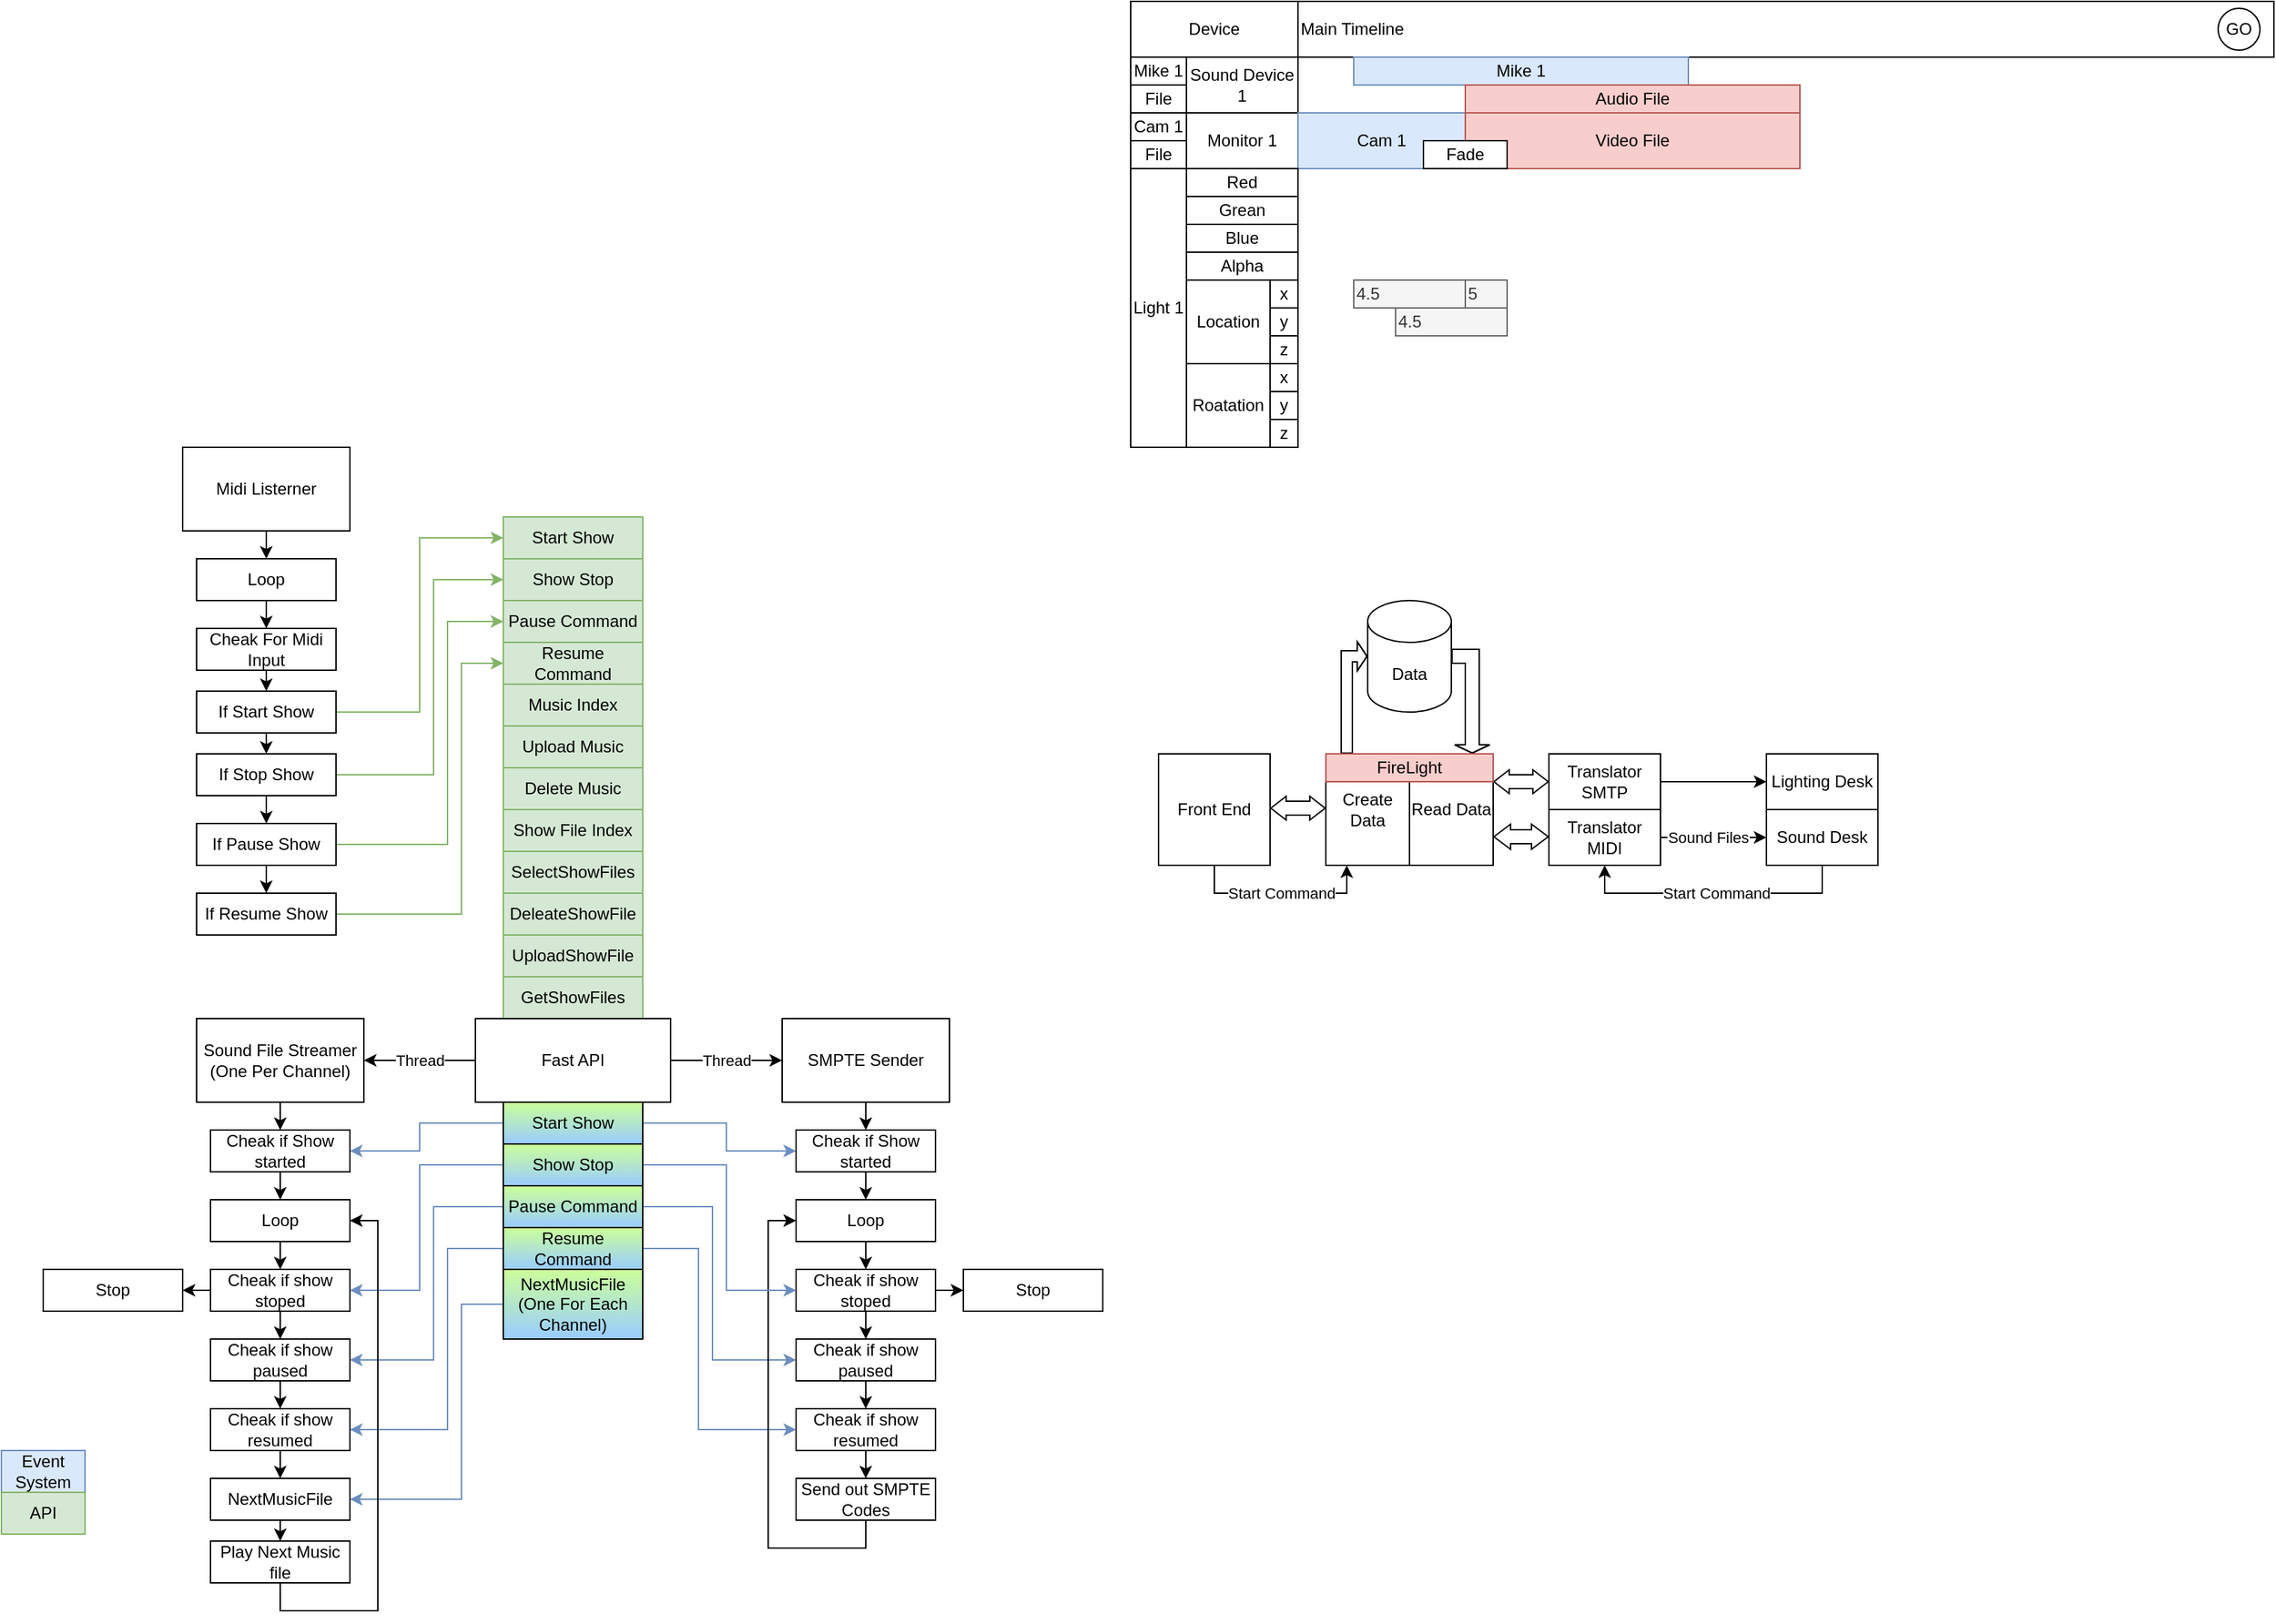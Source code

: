 <mxfile version="17.4.6" type="github">
  <diagram name="Page-1" id="9f46799a-70d6-7492-0946-bef42562c5a5">
    <mxGraphModel dx="2580" dy="936" grid="1" gridSize="10" guides="1" tooltips="1" connect="1" arrows="1" fold="1" page="1" pageScale="1" pageWidth="827" pageHeight="1169" background="none" math="0" shadow="0">
      <root>
        <mxCell id="0" />
        <mxCell id="1" parent="0" />
        <mxCell id="CXYNX2Z-e5O-b_u5d9tL-1" value="&lt;div&gt;Main Timeline&lt;br&gt;&lt;/div&gt;" style="rounded=0;whiteSpace=wrap;html=1;align=left;" parent="1" vertex="1">
          <mxGeometry x="120" width="700" height="40" as="geometry" />
        </mxCell>
        <mxCell id="CXYNX2Z-e5O-b_u5d9tL-2" value="Mike 1" style="rounded=0;whiteSpace=wrap;html=1;fillColor=#dae8fc;strokeColor=#6c8ebf;" parent="1" vertex="1">
          <mxGeometry x="160" y="40" width="240" height="20" as="geometry" />
        </mxCell>
        <mxCell id="CXYNX2Z-e5O-b_u5d9tL-3" value="&lt;div&gt;Device&lt;/div&gt;" style="rounded=0;whiteSpace=wrap;html=1;" parent="1" vertex="1">
          <mxGeometry width="120" height="40" as="geometry" />
        </mxCell>
        <mxCell id="CXYNX2Z-e5O-b_u5d9tL-4" value="Sound Device 1" style="rounded=0;whiteSpace=wrap;html=1;align=center;" parent="1" vertex="1">
          <mxGeometry x="40" y="40" width="80" height="40" as="geometry" />
        </mxCell>
        <mxCell id="CXYNX2Z-e5O-b_u5d9tL-5" value="Monitor 1" style="rounded=0;whiteSpace=wrap;html=1;align=center;" parent="1" vertex="1">
          <mxGeometry x="40" y="80" width="80" height="40" as="geometry" />
        </mxCell>
        <mxCell id="CXYNX2Z-e5O-b_u5d9tL-6" value="Cam 1" style="rounded=0;whiteSpace=wrap;html=1;fillColor=#dae8fc;strokeColor=#6c8ebf;" parent="1" vertex="1">
          <mxGeometry x="120" y="80" width="120" height="40" as="geometry" />
        </mxCell>
        <mxCell id="CXYNX2Z-e5O-b_u5d9tL-7" value="Light 1" style="rounded=0;whiteSpace=wrap;html=1;" parent="1" vertex="1">
          <mxGeometry y="120" width="40" height="200" as="geometry" />
        </mxCell>
        <mxCell id="CXYNX2Z-e5O-b_u5d9tL-8" value="&lt;div&gt;Red&lt;/div&gt;" style="rounded=0;whiteSpace=wrap;html=1;" parent="1" vertex="1">
          <mxGeometry x="40" y="120" width="80" height="20" as="geometry" />
        </mxCell>
        <mxCell id="CXYNX2Z-e5O-b_u5d9tL-9" value="Grean" style="rounded=0;whiteSpace=wrap;html=1;" parent="1" vertex="1">
          <mxGeometry x="40" y="140" width="80" height="20" as="geometry" />
        </mxCell>
        <mxCell id="CXYNX2Z-e5O-b_u5d9tL-10" value="Blue" style="rounded=0;whiteSpace=wrap;html=1;" parent="1" vertex="1">
          <mxGeometry x="40" y="160" width="80" height="20" as="geometry" />
        </mxCell>
        <mxCell id="CXYNX2Z-e5O-b_u5d9tL-11" value="Alpha" style="rounded=0;whiteSpace=wrap;html=1;" parent="1" vertex="1">
          <mxGeometry x="40" y="180" width="80" height="20" as="geometry" />
        </mxCell>
        <mxCell id="CXYNX2Z-e5O-b_u5d9tL-12" value="&lt;div&gt;x&lt;/div&gt;" style="rounded=0;whiteSpace=wrap;html=1;" parent="1" vertex="1">
          <mxGeometry x="100" y="200" width="20" height="20" as="geometry" />
        </mxCell>
        <mxCell id="CXYNX2Z-e5O-b_u5d9tL-13" value="y" style="rounded=0;whiteSpace=wrap;html=1;" parent="1" vertex="1">
          <mxGeometry x="100" y="220" width="20" height="20" as="geometry" />
        </mxCell>
        <mxCell id="CXYNX2Z-e5O-b_u5d9tL-14" value="z" style="rounded=0;whiteSpace=wrap;html=1;" parent="1" vertex="1">
          <mxGeometry x="100" y="240" width="20" height="20" as="geometry" />
        </mxCell>
        <mxCell id="CXYNX2Z-e5O-b_u5d9tL-15" value="Location" style="rounded=0;whiteSpace=wrap;html=1;" parent="1" vertex="1">
          <mxGeometry x="40" y="200" width="60" height="60" as="geometry" />
        </mxCell>
        <mxCell id="CXYNX2Z-e5O-b_u5d9tL-16" value="Roatation" style="rounded=0;whiteSpace=wrap;html=1;" parent="1" vertex="1">
          <mxGeometry x="40" y="260" width="60" height="60" as="geometry" />
        </mxCell>
        <mxCell id="CXYNX2Z-e5O-b_u5d9tL-17" value="&lt;div&gt;x&lt;/div&gt;" style="rounded=0;whiteSpace=wrap;html=1;" parent="1" vertex="1">
          <mxGeometry x="100" y="260" width="20" height="20" as="geometry" />
        </mxCell>
        <mxCell id="CXYNX2Z-e5O-b_u5d9tL-18" value="y" style="rounded=0;whiteSpace=wrap;html=1;" parent="1" vertex="1">
          <mxGeometry x="100" y="280" width="20" height="20" as="geometry" />
        </mxCell>
        <mxCell id="CXYNX2Z-e5O-b_u5d9tL-19" value="z" style="rounded=0;whiteSpace=wrap;html=1;" parent="1" vertex="1">
          <mxGeometry x="100" y="300" width="20" height="20" as="geometry" />
        </mxCell>
        <mxCell id="CXYNX2Z-e5O-b_u5d9tL-20" value="&lt;div align=&quot;left&quot;&gt;4.5&lt;/div&gt;" style="rounded=0;whiteSpace=wrap;html=1;labelBorderColor=none;align=left;fillColor=#f5f5f5;fontColor=#333333;strokeColor=#666666;" parent="1" vertex="1">
          <mxGeometry x="160" y="200" width="80" height="20" as="geometry" />
        </mxCell>
        <mxCell id="CXYNX2Z-e5O-b_u5d9tL-21" value="5" style="rounded=0;whiteSpace=wrap;html=1;labelBorderColor=none;align=left;fillColor=#f5f5f5;fontColor=#333333;strokeColor=#666666;" parent="1" vertex="1">
          <mxGeometry x="240" y="200" width="30" height="20" as="geometry" />
        </mxCell>
        <mxCell id="CXYNX2Z-e5O-b_u5d9tL-22" value="&lt;div align=&quot;left&quot;&gt;4.5&lt;/div&gt;" style="rounded=0;whiteSpace=wrap;html=1;labelBorderColor=none;align=left;fillColor=#f5f5f5;fontColor=#333333;strokeColor=#666666;" parent="1" vertex="1">
          <mxGeometry x="190" y="220" width="80" height="20" as="geometry" />
        </mxCell>
        <mxCell id="CXYNX2Z-e5O-b_u5d9tL-23" value="GO" style="ellipse;whiteSpace=wrap;html=1;aspect=fixed;labelBorderColor=none;" parent="1" vertex="1">
          <mxGeometry x="780" y="5" width="30" height="30" as="geometry" />
        </mxCell>
        <mxCell id="CXYNX2Z-e5O-b_u5d9tL-24" value="Mike 1" style="rounded=0;whiteSpace=wrap;html=1;" parent="1" vertex="1">
          <mxGeometry y="40" width="40" height="20" as="geometry" />
        </mxCell>
        <mxCell id="CXYNX2Z-e5O-b_u5d9tL-25" value="File" style="rounded=0;whiteSpace=wrap;html=1;" parent="1" vertex="1">
          <mxGeometry y="60" width="40" height="20" as="geometry" />
        </mxCell>
        <mxCell id="CXYNX2Z-e5O-b_u5d9tL-26" value="Cam 1" style="rounded=0;whiteSpace=wrap;html=1;" parent="1" vertex="1">
          <mxGeometry y="80" width="40" height="20" as="geometry" />
        </mxCell>
        <mxCell id="CXYNX2Z-e5O-b_u5d9tL-27" value="File" style="rounded=0;whiteSpace=wrap;html=1;labelBorderColor=none;" parent="1" vertex="1">
          <mxGeometry y="100" width="40" height="20" as="geometry" />
        </mxCell>
        <mxCell id="CXYNX2Z-e5O-b_u5d9tL-28" value="Video File" style="rounded=0;whiteSpace=wrap;html=1;fillColor=#f8cecc;strokeColor=#b85450;" parent="1" vertex="1">
          <mxGeometry x="240" y="80" width="240" height="40" as="geometry" />
        </mxCell>
        <mxCell id="CXYNX2Z-e5O-b_u5d9tL-29" value="Audio File" style="rounded=0;whiteSpace=wrap;html=1;fillColor=#f8cecc;strokeColor=#b85450;" parent="1" vertex="1">
          <mxGeometry x="240" y="60" width="240" height="20" as="geometry" />
        </mxCell>
        <mxCell id="CXYNX2Z-e5O-b_u5d9tL-30" value="Fade" style="rounded=0;whiteSpace=wrap;html=1;labelBorderColor=none;" parent="1" vertex="1">
          <mxGeometry x="210" y="100" width="60" height="20" as="geometry" />
        </mxCell>
        <mxCell id="CXYNX2Z-e5O-b_u5d9tL-34" value="Front End" style="rounded=0;whiteSpace=wrap;html=1;" parent="1" vertex="1">
          <mxGeometry x="20" y="540" width="80" height="80" as="geometry" />
        </mxCell>
        <mxCell id="CXYNX2Z-e5O-b_u5d9tL-35" value="Data" style="shape=cylinder3;whiteSpace=wrap;html=1;boundedLbl=1;backgroundOutline=1;size=15;" parent="1" vertex="1">
          <mxGeometry x="170" y="430" width="60" height="80" as="geometry" />
        </mxCell>
        <mxCell id="UPubosHkuK7zSJsUa524-5" style="edgeStyle=orthogonalEdgeStyle;rounded=0;orthogonalLoop=1;jettySize=auto;html=1;exitX=1;exitY=0.5;exitDx=0;exitDy=0;entryX=0;entryY=0.5;entryDx=0;entryDy=0;" parent="1" source="CXYNX2Z-e5O-b_u5d9tL-36" target="UPubosHkuK7zSJsUa524-3" edge="1">
          <mxGeometry relative="1" as="geometry" />
        </mxCell>
        <mxCell id="CXYNX2Z-e5O-b_u5d9tL-36" value="&lt;div&gt;Translator&lt;/div&gt;&lt;div&gt;SMTP&lt;br&gt;&lt;/div&gt;" style="rounded=0;whiteSpace=wrap;html=1;" parent="1" vertex="1">
          <mxGeometry x="300" y="540" width="80" height="40" as="geometry" />
        </mxCell>
        <mxCell id="CXYNX2Z-e5O-b_u5d9tL-37" value="&lt;div&gt;Translator&lt;/div&gt;&lt;div&gt;MIDI&lt;br&gt;&lt;/div&gt;" style="rounded=0;whiteSpace=wrap;html=1;" parent="1" vertex="1">
          <mxGeometry x="300" y="580" width="80" height="40" as="geometry" />
        </mxCell>
        <mxCell id="CXYNX2Z-e5O-b_u5d9tL-38" value="" style="shape=flexArrow;endArrow=classic;startArrow=classic;html=1;rounded=0;exitX=1;exitY=0.25;exitDx=0;exitDy=0;entryX=0;entryY=0.5;entryDx=0;entryDy=0;endWidth=6;endSize=3.33;startWidth=6;startSize=3.33;" parent="1" target="CXYNX2Z-e5O-b_u5d9tL-36" edge="1">
          <mxGeometry width="100" height="100" relative="1" as="geometry">
            <mxPoint x="260" y="560" as="sourcePoint" />
            <mxPoint x="290" y="620" as="targetPoint" />
          </mxGeometry>
        </mxCell>
        <mxCell id="CXYNX2Z-e5O-b_u5d9tL-39" value="" style="shape=flexArrow;endArrow=classic;startArrow=classic;html=1;rounded=0;exitX=1;exitY=0.25;exitDx=0;exitDy=0;entryX=0;entryY=0.5;entryDx=0;entryDy=0;endWidth=7;endSize=3.67;startWidth=7;startSize=3.67;" parent="1" edge="1">
          <mxGeometry width="100" height="100" relative="1" as="geometry">
            <mxPoint x="260" y="599.5" as="sourcePoint" />
            <mxPoint x="300" y="599.5" as="targetPoint" />
          </mxGeometry>
        </mxCell>
        <mxCell id="CXYNX2Z-e5O-b_u5d9tL-44" value="" style="shape=flexArrow;endArrow=classic;startArrow=classic;html=1;rounded=0;exitX=1;exitY=0.25;exitDx=0;exitDy=0;entryX=0;entryY=0.5;entryDx=0;entryDy=0;endWidth=6;endSize=3.33;startWidth=6;startSize=3.33;" parent="1" edge="1">
          <mxGeometry width="100" height="100" relative="1" as="geometry">
            <mxPoint x="100" y="579" as="sourcePoint" />
            <mxPoint x="140" y="579" as="targetPoint" />
          </mxGeometry>
        </mxCell>
        <mxCell id="UPubosHkuK7zSJsUa524-3" value="Lighting Desk" style="rounded=0;whiteSpace=wrap;html=1;" parent="1" vertex="1">
          <mxGeometry x="456" y="540" width="80" height="40" as="geometry" />
        </mxCell>
        <mxCell id="UPubosHkuK7zSJsUa524-4" value="Sound Desk" style="rounded=0;whiteSpace=wrap;html=1;" parent="1" vertex="1">
          <mxGeometry x="456" y="580" width="80" height="40" as="geometry" />
        </mxCell>
        <mxCell id="UPubosHkuK7zSJsUa524-9" style="edgeStyle=orthogonalEdgeStyle;rounded=0;orthogonalLoop=1;jettySize=auto;html=1;exitX=0.5;exitY=1;exitDx=0;exitDy=0;entryX=0.5;entryY=1;entryDx=0;entryDy=0;" parent="1" source="UPubosHkuK7zSJsUa524-4" target="CXYNX2Z-e5O-b_u5d9tL-37" edge="1">
          <mxGeometry relative="1" as="geometry">
            <mxPoint x="390" y="610" as="sourcePoint" />
            <mxPoint x="450" y="610" as="targetPoint" />
          </mxGeometry>
        </mxCell>
        <mxCell id="UPubosHkuK7zSJsUa524-10" value="Start Command" style="edgeLabel;html=1;align=center;verticalAlign=middle;resizable=0;points=[];" parent="UPubosHkuK7zSJsUa524-9" vertex="1" connectable="0">
          <mxGeometry x="-0.211" y="1" relative="1" as="geometry">
            <mxPoint x="-19" y="-1" as="offset" />
          </mxGeometry>
        </mxCell>
        <mxCell id="UPubosHkuK7zSJsUa524-13" value="" style="endArrow=classic;html=1;rounded=0;exitX=0.5;exitY=1;exitDx=0;exitDy=0;entryX=0.5;entryY=1;entryDx=0;entryDy=0;" parent="1" source="CXYNX2Z-e5O-b_u5d9tL-34" edge="1">
          <mxGeometry relative="1" as="geometry">
            <mxPoint x="360" y="480" as="sourcePoint" />
            <mxPoint x="155" y="620" as="targetPoint" />
            <Array as="points">
              <mxPoint x="60" y="640" />
              <mxPoint x="155" y="640" />
            </Array>
          </mxGeometry>
        </mxCell>
        <mxCell id="UPubosHkuK7zSJsUa524-14" value="Start Command" style="edgeLabel;resizable=0;html=1;align=center;verticalAlign=middle;" parent="UPubosHkuK7zSJsUa524-13" connectable="0" vertex="1">
          <mxGeometry relative="1" as="geometry" />
        </mxCell>
        <mxCell id="UPubosHkuK7zSJsUa524-16" value="Create Data" style="rounded=0;whiteSpace=wrap;html=1;" parent="1" vertex="1">
          <mxGeometry x="140" y="540" width="60" height="80" as="geometry" />
        </mxCell>
        <mxCell id="UPubosHkuK7zSJsUa524-17" value="Read Data" style="rounded=0;whiteSpace=wrap;html=1;" parent="1" vertex="1">
          <mxGeometry x="200" y="540" width="60" height="80" as="geometry" />
        </mxCell>
        <mxCell id="UPubosHkuK7zSJsUa524-18" value="" style="shape=flexArrow;endArrow=classic;html=1;rounded=0;exitX=0.25;exitY=0;exitDx=0;exitDy=0;entryX=0;entryY=0.5;entryDx=0;entryDy=0;entryPerimeter=0;endWidth=12;endSize=2;width=8;" parent="1" source="UPubosHkuK7zSJsUa524-16" target="CXYNX2Z-e5O-b_u5d9tL-35" edge="1">
          <mxGeometry width="50" height="50" relative="1" as="geometry">
            <mxPoint x="390" y="500" as="sourcePoint" />
            <mxPoint x="440" y="450" as="targetPoint" />
            <Array as="points">
              <mxPoint x="155" y="470" />
            </Array>
          </mxGeometry>
        </mxCell>
        <mxCell id="UPubosHkuK7zSJsUa524-20" value="" style="shape=flexArrow;endArrow=classic;html=1;rounded=0;entryX=0.75;entryY=0;entryDx=0;entryDy=0;endWidth=14;endSize=1.67;width=10;exitX=1;exitY=0.5;exitDx=0;exitDy=0;exitPerimeter=0;" parent="1" source="CXYNX2Z-e5O-b_u5d9tL-35" target="UPubosHkuK7zSJsUa524-17" edge="1">
          <mxGeometry width="50" height="50" relative="1" as="geometry">
            <mxPoint x="320" y="450" as="sourcePoint" />
            <mxPoint x="180" y="480" as="targetPoint" />
            <Array as="points">
              <mxPoint x="245" y="470" />
            </Array>
          </mxGeometry>
        </mxCell>
        <mxCell id="UPubosHkuK7zSJsUa524-21" value="FireLight" style="rounded=0;whiteSpace=wrap;html=1;fillColor=#f8cecc;strokeColor=#b85450;" parent="1" vertex="1">
          <mxGeometry x="140" y="540" width="120" height="20" as="geometry" />
        </mxCell>
        <mxCell id="UPubosHkuK7zSJsUa524-23" style="edgeStyle=orthogonalEdgeStyle;rounded=0;orthogonalLoop=1;jettySize=auto;html=1;exitX=1;exitY=0.5;exitDx=0;exitDy=0;entryX=0;entryY=0.5;entryDx=0;entryDy=0;" parent="1" source="CXYNX2Z-e5O-b_u5d9tL-37" target="UPubosHkuK7zSJsUa524-4" edge="1">
          <mxGeometry relative="1" as="geometry">
            <mxPoint x="490" y="630" as="sourcePoint" />
            <mxPoint x="350" y="630" as="targetPoint" />
          </mxGeometry>
        </mxCell>
        <mxCell id="UPubosHkuK7zSJsUa524-24" value="Sound Files" style="edgeLabel;html=1;align=center;verticalAlign=middle;resizable=0;points=[];" parent="UPubosHkuK7zSJsUa524-23" vertex="1" connectable="0">
          <mxGeometry x="-0.211" y="1" relative="1" as="geometry">
            <mxPoint x="4" y="1" as="offset" />
          </mxGeometry>
        </mxCell>
        <mxCell id="wRD3SJxZmMJ9yp1jfjRP-1" value="Thread" style="edgeStyle=orthogonalEdgeStyle;rounded=0;orthogonalLoop=1;jettySize=auto;html=1;exitX=1;exitY=0.5;exitDx=0;exitDy=0;entryX=0;entryY=0.5;entryDx=0;entryDy=0;" edge="1" parent="1" source="UPubosHkuK7zSJsUa524-70" target="UPubosHkuK7zSJsUa524-75">
          <mxGeometry relative="1" as="geometry" />
        </mxCell>
        <mxCell id="wRD3SJxZmMJ9yp1jfjRP-2" value="Thread" style="edgeStyle=orthogonalEdgeStyle;rounded=0;orthogonalLoop=1;jettySize=auto;html=1;exitX=0;exitY=0.5;exitDx=0;exitDy=0;entryX=1;entryY=0.5;entryDx=0;entryDy=0;" edge="1" parent="1" source="UPubosHkuK7zSJsUa524-70" target="UPubosHkuK7zSJsUa524-117">
          <mxGeometry relative="1" as="geometry" />
        </mxCell>
        <mxCell id="UPubosHkuK7zSJsUa524-80" style="edgeStyle=orthogonalEdgeStyle;rounded=0;orthogonalLoop=1;jettySize=auto;html=1;exitX=1;exitY=0.5;exitDx=0;exitDy=0;entryX=0;entryY=0.5;entryDx=0;entryDy=0;fillColor=#dae8fc;strokeColor=#6c8ebf;" parent="1" source="UPubosHkuK7zSJsUa524-71" target="UPubosHkuK7zSJsUa524-79" edge="1">
          <mxGeometry relative="1" as="geometry">
            <Array as="points">
              <mxPoint x="-290" y="805" />
              <mxPoint x="-290" y="825" />
            </Array>
          </mxGeometry>
        </mxCell>
        <mxCell id="UPubosHkuK7zSJsUa524-134" style="edgeStyle=orthogonalEdgeStyle;rounded=0;orthogonalLoop=1;jettySize=auto;html=1;exitX=0;exitY=0.5;exitDx=0;exitDy=0;entryX=1;entryY=0.5;entryDx=0;entryDy=0;fillColor=#dae8fc;strokeColor=#6c8ebf;" parent="1" source="UPubosHkuK7zSJsUa524-71" target="UPubosHkuK7zSJsUa524-119" edge="1">
          <mxGeometry relative="1" as="geometry">
            <Array as="points">
              <mxPoint x="-510" y="805" />
              <mxPoint x="-510" y="825" />
            </Array>
          </mxGeometry>
        </mxCell>
        <mxCell id="UPubosHkuK7zSJsUa524-71" value="Start Show" style="rounded=0;whiteSpace=wrap;html=1;gradientColor=#99CCFF;fillColor=#CCFF99;" parent="1" vertex="1">
          <mxGeometry x="-450" y="790" width="100" height="30" as="geometry" />
        </mxCell>
        <mxCell id="UPubosHkuK7zSJsUa524-98" style="edgeStyle=orthogonalEdgeStyle;rounded=0;orthogonalLoop=1;jettySize=auto;html=1;exitX=1;exitY=0.5;exitDx=0;exitDy=0;entryX=0;entryY=0.5;entryDx=0;entryDy=0;fillColor=#dae8fc;strokeColor=#6c8ebf;" parent="1" source="UPubosHkuK7zSJsUa524-72" target="UPubosHkuK7zSJsUa524-94" edge="1">
          <mxGeometry relative="1" as="geometry">
            <Array as="points">
              <mxPoint x="-300" y="865" />
              <mxPoint x="-300" y="975" />
            </Array>
          </mxGeometry>
        </mxCell>
        <mxCell id="UPubosHkuK7zSJsUa524-136" style="edgeStyle=orthogonalEdgeStyle;rounded=0;orthogonalLoop=1;jettySize=auto;html=1;exitX=0;exitY=0.5;exitDx=0;exitDy=0;entryX=1;entryY=0.5;entryDx=0;entryDy=0;fillColor=#dae8fc;strokeColor=#6c8ebf;" parent="1" source="UPubosHkuK7zSJsUa524-72" target="UPubosHkuK7zSJsUa524-128" edge="1">
          <mxGeometry relative="1" as="geometry">
            <Array as="points">
              <mxPoint x="-500" y="865" />
              <mxPoint x="-500" y="975" />
            </Array>
          </mxGeometry>
        </mxCell>
        <mxCell id="UPubosHkuK7zSJsUa524-72" value="Pause Command" style="rounded=0;whiteSpace=wrap;html=1;gradientColor=#99CCFF;fillColor=#CCFF99;" parent="1" vertex="1">
          <mxGeometry x="-450" y="850" width="100" height="30" as="geometry" />
        </mxCell>
        <mxCell id="UPubosHkuK7zSJsUa524-113" style="edgeStyle=orthogonalEdgeStyle;rounded=0;orthogonalLoop=1;jettySize=auto;html=1;exitX=1;exitY=0.5;exitDx=0;exitDy=0;entryX=0;entryY=0.5;entryDx=0;entryDy=0;fillColor=#dae8fc;strokeColor=#6c8ebf;" parent="1" source="UPubosHkuK7zSJsUa524-73" target="UPubosHkuK7zSJsUa524-110" edge="1">
          <mxGeometry relative="1" as="geometry">
            <Array as="points">
              <mxPoint x="-310" y="895" />
              <mxPoint x="-310" y="1025" />
            </Array>
          </mxGeometry>
        </mxCell>
        <mxCell id="UPubosHkuK7zSJsUa524-137" style="edgeStyle=orthogonalEdgeStyle;rounded=0;orthogonalLoop=1;jettySize=auto;html=1;exitX=0;exitY=0.5;exitDx=0;exitDy=0;entryX=1;entryY=0.5;entryDx=0;entryDy=0;fillColor=#dae8fc;strokeColor=#6c8ebf;" parent="1" source="UPubosHkuK7zSJsUa524-73" target="UPubosHkuK7zSJsUa524-131" edge="1">
          <mxGeometry relative="1" as="geometry">
            <Array as="points">
              <mxPoint x="-490" y="895" />
              <mxPoint x="-490" y="1025" />
            </Array>
          </mxGeometry>
        </mxCell>
        <mxCell id="UPubosHkuK7zSJsUa524-73" value="Resume Command" style="rounded=0;whiteSpace=wrap;html=1;gradientColor=#99CCFF;fillColor=#CCFF99;" parent="1" vertex="1">
          <mxGeometry x="-450" y="880" width="100" height="30" as="geometry" />
        </mxCell>
        <mxCell id="UPubosHkuK7zSJsUa524-81" style="edgeStyle=orthogonalEdgeStyle;rounded=0;orthogonalLoop=1;jettySize=auto;html=1;exitX=0.5;exitY=1;exitDx=0;exitDy=0;entryX=0.5;entryY=0;entryDx=0;entryDy=0;" parent="1" source="UPubosHkuK7zSJsUa524-75" target="UPubosHkuK7zSJsUa524-79" edge="1">
          <mxGeometry relative="1" as="geometry" />
        </mxCell>
        <mxCell id="UPubosHkuK7zSJsUa524-75" value="SMPTE Sender" style="rounded=0;whiteSpace=wrap;html=1;" parent="1" vertex="1">
          <mxGeometry x="-250" y="730" width="120" height="60" as="geometry" />
        </mxCell>
        <mxCell id="UPubosHkuK7zSJsUa524-83" style="edgeStyle=orthogonalEdgeStyle;rounded=0;orthogonalLoop=1;jettySize=auto;html=1;exitX=0.5;exitY=1;exitDx=0;exitDy=0;entryX=0.5;entryY=0;entryDx=0;entryDy=0;" parent="1" source="UPubosHkuK7zSJsUa524-79" edge="1">
          <mxGeometry relative="1" as="geometry">
            <mxPoint x="-190" y="860" as="targetPoint" />
          </mxGeometry>
        </mxCell>
        <mxCell id="UPubosHkuK7zSJsUa524-79" value="Cheak if Show started" style="rounded=0;whiteSpace=wrap;html=1;" parent="1" vertex="1">
          <mxGeometry x="-240" y="810" width="100" height="30" as="geometry" />
        </mxCell>
        <mxCell id="UPubosHkuK7zSJsUa524-93" style="edgeStyle=orthogonalEdgeStyle;rounded=0;orthogonalLoop=1;jettySize=auto;html=1;exitX=0.5;exitY=1;exitDx=0;exitDy=0;entryX=0.5;entryY=0;entryDx=0;entryDy=0;" parent="1" source="UPubosHkuK7zSJsUa524-89" target="UPubosHkuK7zSJsUa524-92" edge="1">
          <mxGeometry relative="1" as="geometry" />
        </mxCell>
        <mxCell id="UPubosHkuK7zSJsUa524-89" value="Loop" style="rounded=0;whiteSpace=wrap;html=1;" parent="1" vertex="1">
          <mxGeometry x="-240" y="860" width="100" height="30" as="geometry" />
        </mxCell>
        <mxCell id="UPubosHkuK7zSJsUa524-96" style="edgeStyle=orthogonalEdgeStyle;rounded=0;orthogonalLoop=1;jettySize=auto;html=1;exitX=0.5;exitY=1;exitDx=0;exitDy=0;entryX=0;entryY=0.5;entryDx=0;entryDy=0;" parent="1" source="UPubosHkuK7zSJsUa524-90" target="UPubosHkuK7zSJsUa524-89" edge="1">
          <mxGeometry relative="1" as="geometry" />
        </mxCell>
        <mxCell id="UPubosHkuK7zSJsUa524-90" value="Send out SMPTE Codes" style="rounded=0;whiteSpace=wrap;html=1;" parent="1" vertex="1">
          <mxGeometry x="-240" y="1060" width="100" height="30" as="geometry" />
        </mxCell>
        <mxCell id="UPubosHkuK7zSJsUa524-97" style="edgeStyle=orthogonalEdgeStyle;rounded=0;orthogonalLoop=1;jettySize=auto;html=1;exitX=0.5;exitY=1;exitDx=0;exitDy=0;entryX=0.5;entryY=0;entryDx=0;entryDy=0;" parent="1" source="UPubosHkuK7zSJsUa524-92" target="UPubosHkuK7zSJsUa524-94" edge="1">
          <mxGeometry relative="1" as="geometry" />
        </mxCell>
        <mxCell id="UPubosHkuK7zSJsUa524-109" style="edgeStyle=orthogonalEdgeStyle;rounded=0;orthogonalLoop=1;jettySize=auto;html=1;exitX=1;exitY=0.5;exitDx=0;exitDy=0;entryX=0;entryY=0.5;entryDx=0;entryDy=0;" parent="1" source="UPubosHkuK7zSJsUa524-92" target="UPubosHkuK7zSJsUa524-108" edge="1">
          <mxGeometry relative="1" as="geometry" />
        </mxCell>
        <mxCell id="UPubosHkuK7zSJsUa524-92" value="Cheak if show stoped" style="rounded=0;whiteSpace=wrap;html=1;" parent="1" vertex="1">
          <mxGeometry x="-240" y="910" width="100" height="30" as="geometry" />
        </mxCell>
        <mxCell id="UPubosHkuK7zSJsUa524-111" style="edgeStyle=orthogonalEdgeStyle;rounded=0;orthogonalLoop=1;jettySize=auto;html=1;exitX=0.5;exitY=1;exitDx=0;exitDy=0;entryX=0.5;entryY=0;entryDx=0;entryDy=0;" parent="1" source="UPubosHkuK7zSJsUa524-94" target="UPubosHkuK7zSJsUa524-110" edge="1">
          <mxGeometry relative="1" as="geometry" />
        </mxCell>
        <mxCell id="UPubosHkuK7zSJsUa524-94" value="Cheak if show paused" style="rounded=0;whiteSpace=wrap;html=1;" parent="1" vertex="1">
          <mxGeometry x="-240" y="960" width="100" height="30" as="geometry" />
        </mxCell>
        <mxCell id="UPubosHkuK7zSJsUa524-101" style="edgeStyle=orthogonalEdgeStyle;rounded=0;orthogonalLoop=1;jettySize=auto;html=1;exitX=1;exitY=0.5;exitDx=0;exitDy=0;entryX=0;entryY=0.5;entryDx=0;entryDy=0;fillColor=#dae8fc;strokeColor=#6c8ebf;" parent="1" source="UPubosHkuK7zSJsUa524-100" target="UPubosHkuK7zSJsUa524-92" edge="1">
          <mxGeometry relative="1" as="geometry">
            <Array as="points">
              <mxPoint x="-290" y="835" />
              <mxPoint x="-290" y="925" />
            </Array>
          </mxGeometry>
        </mxCell>
        <mxCell id="UPubosHkuK7zSJsUa524-135" style="edgeStyle=orthogonalEdgeStyle;rounded=0;orthogonalLoop=1;jettySize=auto;html=1;exitX=0;exitY=0.5;exitDx=0;exitDy=0;entryX=1;entryY=0.5;entryDx=0;entryDy=0;fillColor=#dae8fc;strokeColor=#6c8ebf;" parent="1" source="UPubosHkuK7zSJsUa524-100" target="UPubosHkuK7zSJsUa524-126" edge="1">
          <mxGeometry relative="1" as="geometry">
            <Array as="points">
              <mxPoint x="-510" y="835" />
              <mxPoint x="-510" y="925" />
            </Array>
          </mxGeometry>
        </mxCell>
        <mxCell id="UPubosHkuK7zSJsUa524-100" value="Show Stop" style="rounded=0;whiteSpace=wrap;html=1;gradientColor=#99CCFF;fillColor=#CCFF99;" parent="1" vertex="1">
          <mxGeometry x="-450" y="820" width="100" height="30" as="geometry" />
        </mxCell>
        <mxCell id="UPubosHkuK7zSJsUa524-108" value="Stop" style="rounded=0;whiteSpace=wrap;html=1;" parent="1" vertex="1">
          <mxGeometry x="-120" y="910" width="100" height="30" as="geometry" />
        </mxCell>
        <mxCell id="UPubosHkuK7zSJsUa524-112" style="edgeStyle=orthogonalEdgeStyle;rounded=0;orthogonalLoop=1;jettySize=auto;html=1;exitX=0.5;exitY=1;exitDx=0;exitDy=0;entryX=0.5;entryY=0;entryDx=0;entryDy=0;" parent="1" source="UPubosHkuK7zSJsUa524-110" target="UPubosHkuK7zSJsUa524-90" edge="1">
          <mxGeometry relative="1" as="geometry" />
        </mxCell>
        <mxCell id="UPubosHkuK7zSJsUa524-110" value="Cheak if show resumed" style="rounded=0;whiteSpace=wrap;html=1;" parent="1" vertex="1">
          <mxGeometry x="-240" y="1010" width="100" height="30" as="geometry" />
        </mxCell>
        <mxCell id="UPubosHkuK7zSJsUa524-141" style="edgeStyle=orthogonalEdgeStyle;rounded=0;orthogonalLoop=1;jettySize=auto;html=1;exitX=0;exitY=0.5;exitDx=0;exitDy=0;entryX=1;entryY=0.5;entryDx=0;entryDy=0;fillColor=#dae8fc;strokeColor=#6c8ebf;" parent="1" source="UPubosHkuK7zSJsUa524-114" target="UPubosHkuK7zSJsUa524-138" edge="1">
          <mxGeometry relative="1" as="geometry">
            <Array as="points">
              <mxPoint x="-480" y="935" />
              <mxPoint x="-480" y="1075" />
            </Array>
          </mxGeometry>
        </mxCell>
        <mxCell id="UPubosHkuK7zSJsUa524-114" value="&lt;div&gt;NextMusicFile&lt;/div&gt;(One For Each Channel)" style="rounded=0;whiteSpace=wrap;html=1;gradientColor=#99CCFF;fillColor=#CCFF99;" parent="1" vertex="1">
          <mxGeometry x="-450" y="910" width="100" height="50" as="geometry" />
        </mxCell>
        <mxCell id="UPubosHkuK7zSJsUa524-133" style="edgeStyle=orthogonalEdgeStyle;rounded=0;orthogonalLoop=1;jettySize=auto;html=1;exitX=0.5;exitY=1;exitDx=0;exitDy=0;entryX=0.5;entryY=0;entryDx=0;entryDy=0;" parent="1" source="UPubosHkuK7zSJsUa524-117" target="UPubosHkuK7zSJsUa524-119" edge="1">
          <mxGeometry relative="1" as="geometry" />
        </mxCell>
        <mxCell id="UPubosHkuK7zSJsUa524-117" value="&lt;div&gt;Sound File Streamer&lt;br&gt;&lt;/div&gt;(One Per Channel)" style="rounded=0;whiteSpace=wrap;html=1;" parent="1" vertex="1">
          <mxGeometry x="-670" y="730" width="120" height="60" as="geometry" />
        </mxCell>
        <mxCell id="UPubosHkuK7zSJsUa524-118" style="edgeStyle=orthogonalEdgeStyle;rounded=0;orthogonalLoop=1;jettySize=auto;html=1;exitX=0.5;exitY=1;exitDx=0;exitDy=0;entryX=0.5;entryY=0;entryDx=0;entryDy=0;" parent="1" source="UPubosHkuK7zSJsUa524-119" edge="1">
          <mxGeometry relative="1" as="geometry">
            <mxPoint x="-610" y="860" as="targetPoint" />
          </mxGeometry>
        </mxCell>
        <mxCell id="UPubosHkuK7zSJsUa524-119" value="Cheak if Show started" style="rounded=0;whiteSpace=wrap;html=1;" parent="1" vertex="1">
          <mxGeometry x="-660" y="810" width="100" height="30" as="geometry" />
        </mxCell>
        <mxCell id="UPubosHkuK7zSJsUa524-120" style="edgeStyle=orthogonalEdgeStyle;rounded=0;orthogonalLoop=1;jettySize=auto;html=1;exitX=0.5;exitY=1;exitDx=0;exitDy=0;entryX=0.5;entryY=0;entryDx=0;entryDy=0;" parent="1" source="UPubosHkuK7zSJsUa524-121" target="UPubosHkuK7zSJsUa524-126" edge="1">
          <mxGeometry relative="1" as="geometry" />
        </mxCell>
        <mxCell id="UPubosHkuK7zSJsUa524-121" value="Loop" style="rounded=0;whiteSpace=wrap;html=1;" parent="1" vertex="1">
          <mxGeometry x="-660" y="860" width="100" height="30" as="geometry" />
        </mxCell>
        <mxCell id="UPubosHkuK7zSJsUa524-124" style="edgeStyle=orthogonalEdgeStyle;rounded=0;orthogonalLoop=1;jettySize=auto;html=1;exitX=0.5;exitY=1;exitDx=0;exitDy=0;entryX=0.5;entryY=0;entryDx=0;entryDy=0;" parent="1" source="UPubosHkuK7zSJsUa524-126" target="UPubosHkuK7zSJsUa524-128" edge="1">
          <mxGeometry relative="1" as="geometry" />
        </mxCell>
        <mxCell id="UPubosHkuK7zSJsUa524-125" style="edgeStyle=orthogonalEdgeStyle;rounded=0;orthogonalLoop=1;jettySize=auto;html=1;exitX=0;exitY=0.5;exitDx=0;exitDy=0;entryX=1;entryY=0.5;entryDx=0;entryDy=0;" parent="1" source="UPubosHkuK7zSJsUa524-126" target="UPubosHkuK7zSJsUa524-129" edge="1">
          <mxGeometry relative="1" as="geometry" />
        </mxCell>
        <mxCell id="UPubosHkuK7zSJsUa524-126" value="Cheak if show stoped" style="rounded=0;whiteSpace=wrap;html=1;" parent="1" vertex="1">
          <mxGeometry x="-660" y="910" width="100" height="30" as="geometry" />
        </mxCell>
        <mxCell id="UPubosHkuK7zSJsUa524-127" style="edgeStyle=orthogonalEdgeStyle;rounded=0;orthogonalLoop=1;jettySize=auto;html=1;exitX=0.5;exitY=1;exitDx=0;exitDy=0;entryX=0.5;entryY=0;entryDx=0;entryDy=0;" parent="1" source="UPubosHkuK7zSJsUa524-128" target="UPubosHkuK7zSJsUa524-131" edge="1">
          <mxGeometry relative="1" as="geometry" />
        </mxCell>
        <mxCell id="UPubosHkuK7zSJsUa524-128" value="Cheak if show paused" style="rounded=0;whiteSpace=wrap;html=1;" parent="1" vertex="1">
          <mxGeometry x="-660" y="960" width="100" height="30" as="geometry" />
        </mxCell>
        <mxCell id="UPubosHkuK7zSJsUa524-129" value="Stop" style="rounded=0;whiteSpace=wrap;html=1;" parent="1" vertex="1">
          <mxGeometry x="-780" y="910" width="100" height="30" as="geometry" />
        </mxCell>
        <mxCell id="UPubosHkuK7zSJsUa524-130" style="edgeStyle=orthogonalEdgeStyle;rounded=0;orthogonalLoop=1;jettySize=auto;html=1;exitX=0.5;exitY=1;exitDx=0;exitDy=0;entryX=0.5;entryY=0;entryDx=0;entryDy=0;" parent="1" source="UPubosHkuK7zSJsUa524-131" target="UPubosHkuK7zSJsUa524-138" edge="1">
          <mxGeometry relative="1" as="geometry">
            <mxPoint x="-610" y="1060" as="targetPoint" />
          </mxGeometry>
        </mxCell>
        <mxCell id="UPubosHkuK7zSJsUa524-131" value="Cheak if show resumed" style="rounded=0;whiteSpace=wrap;html=1;" parent="1" vertex="1">
          <mxGeometry x="-660" y="1010" width="100" height="30" as="geometry" />
        </mxCell>
        <mxCell id="UPubosHkuK7zSJsUa524-140" style="edgeStyle=orthogonalEdgeStyle;rounded=0;orthogonalLoop=1;jettySize=auto;html=1;exitX=0.5;exitY=1;exitDx=0;exitDy=0;entryX=0.5;entryY=0;entryDx=0;entryDy=0;" parent="1" source="UPubosHkuK7zSJsUa524-138" target="UPubosHkuK7zSJsUa524-139" edge="1">
          <mxGeometry relative="1" as="geometry" />
        </mxCell>
        <mxCell id="UPubosHkuK7zSJsUa524-138" value="NextMusicFile" style="rounded=0;whiteSpace=wrap;html=1;" parent="1" vertex="1">
          <mxGeometry x="-660" y="1060" width="100" height="30" as="geometry" />
        </mxCell>
        <mxCell id="UPubosHkuK7zSJsUa524-143" style="edgeStyle=orthogonalEdgeStyle;rounded=0;orthogonalLoop=1;jettySize=auto;html=1;exitX=0.5;exitY=1;exitDx=0;exitDy=0;entryX=1;entryY=0.5;entryDx=0;entryDy=0;" parent="1" source="UPubosHkuK7zSJsUa524-139" target="UPubosHkuK7zSJsUa524-121" edge="1">
          <mxGeometry relative="1" as="geometry">
            <Array as="points">
              <mxPoint x="-610" y="1155" />
              <mxPoint x="-540" y="1155" />
              <mxPoint x="-540" y="875" />
            </Array>
          </mxGeometry>
        </mxCell>
        <mxCell id="UPubosHkuK7zSJsUa524-139" value="Play Next Music file" style="rounded=0;whiteSpace=wrap;html=1;" parent="1" vertex="1">
          <mxGeometry x="-660" y="1105" width="100" height="30" as="geometry" />
        </mxCell>
        <mxCell id="UPubosHkuK7zSJsUa524-144" value="GetShowFiles" style="rounded=0;whiteSpace=wrap;html=1;fillColor=#d5e8d4;strokeColor=#82b366;" parent="1" vertex="1">
          <mxGeometry x="-450" y="700" width="100" height="30" as="geometry" />
        </mxCell>
        <mxCell id="UPubosHkuK7zSJsUa524-145" value="UploadShowFile" style="rounded=0;whiteSpace=wrap;html=1;fillColor=#d5e8d4;strokeColor=#82b366;" parent="1" vertex="1">
          <mxGeometry x="-450" y="670" width="100" height="30" as="geometry" />
        </mxCell>
        <mxCell id="UPubosHkuK7zSJsUa524-146" value="DeleateShowFile" style="rounded=0;whiteSpace=wrap;html=1;fillColor=#d5e8d4;strokeColor=#82b366;" parent="1" vertex="1">
          <mxGeometry x="-450" y="640" width="100" height="30" as="geometry" />
        </mxCell>
        <mxCell id="UPubosHkuK7zSJsUa524-147" value="SelectShowFiles" style="rounded=0;whiteSpace=wrap;html=1;fillColor=#d5e8d4;strokeColor=#82b366;" parent="1" vertex="1">
          <mxGeometry x="-450" y="610" width="100" height="30" as="geometry" />
        </mxCell>
        <mxCell id="UPubosHkuK7zSJsUa524-148" value="Show File Index" style="rounded=0;whiteSpace=wrap;html=1;fillColor=#d5e8d4;strokeColor=#82b366;" parent="1" vertex="1">
          <mxGeometry x="-450" y="580" width="100" height="30" as="geometry" />
        </mxCell>
        <mxCell id="UPubosHkuK7zSJsUa524-149" value="Start Show" style="rounded=0;whiteSpace=wrap;html=1;fillColor=#d5e8d4;strokeColor=#82b366;" parent="1" vertex="1">
          <mxGeometry x="-450" y="370" width="100" height="30" as="geometry" />
        </mxCell>
        <mxCell id="UPubosHkuK7zSJsUa524-150" style="edgeStyle=orthogonalEdgeStyle;rounded=0;orthogonalLoop=1;jettySize=auto;html=1;exitX=0.5;exitY=1;exitDx=0;exitDy=0;entryX=0.5;entryY=0;entryDx=0;entryDy=0;" parent="1" source="UPubosHkuK7zSJsUa524-151" target="UPubosHkuK7zSJsUa524-153" edge="1">
          <mxGeometry relative="1" as="geometry" />
        </mxCell>
        <mxCell id="UPubosHkuK7zSJsUa524-151" value="Midi Listerner" style="rounded=0;whiteSpace=wrap;html=1;" parent="1" vertex="1">
          <mxGeometry x="-680" y="320" width="120" height="60" as="geometry" />
        </mxCell>
        <mxCell id="UPubosHkuK7zSJsUa524-152" style="edgeStyle=orthogonalEdgeStyle;rounded=0;orthogonalLoop=1;jettySize=auto;html=1;exitX=0.5;exitY=1;exitDx=0;exitDy=0;entryX=0.5;entryY=0;entryDx=0;entryDy=0;" parent="1" source="UPubosHkuK7zSJsUa524-153" target="UPubosHkuK7zSJsUa524-167" edge="1">
          <mxGeometry relative="1" as="geometry">
            <mxPoint x="-620" y="450" as="targetPoint" />
          </mxGeometry>
        </mxCell>
        <mxCell id="UPubosHkuK7zSJsUa524-153" value="Loop" style="rounded=0;whiteSpace=wrap;html=1;" parent="1" vertex="1">
          <mxGeometry x="-670" y="400" width="100" height="30" as="geometry" />
        </mxCell>
        <mxCell id="UPubosHkuK7zSJsUa524-169" style="edgeStyle=orthogonalEdgeStyle;rounded=0;orthogonalLoop=1;jettySize=auto;html=1;exitX=0.5;exitY=1;exitDx=0;exitDy=0;entryX=0.5;entryY=0;entryDx=0;entryDy=0;" parent="1" source="UPubosHkuK7zSJsUa524-167" target="UPubosHkuK7zSJsUa524-168" edge="1">
          <mxGeometry relative="1" as="geometry">
            <mxPoint x="-620" y="490" as="targetPoint" />
          </mxGeometry>
        </mxCell>
        <mxCell id="UPubosHkuK7zSJsUa524-167" value="Cheak For Midi Input" style="rounded=0;whiteSpace=wrap;html=1;" parent="1" vertex="1">
          <mxGeometry x="-670" y="450" width="100" height="30" as="geometry" />
        </mxCell>
        <mxCell id="UPubosHkuK7zSJsUa524-177" style="edgeStyle=orthogonalEdgeStyle;rounded=0;orthogonalLoop=1;jettySize=auto;html=1;exitX=0.5;exitY=1;exitDx=0;exitDy=0;entryX=0.5;entryY=0;entryDx=0;entryDy=0;" parent="1" source="UPubosHkuK7zSJsUa524-168" target="UPubosHkuK7zSJsUa524-176" edge="1">
          <mxGeometry relative="1" as="geometry" />
        </mxCell>
        <mxCell id="UPubosHkuK7zSJsUa524-188" style="edgeStyle=orthogonalEdgeStyle;rounded=0;orthogonalLoop=1;jettySize=auto;html=1;exitX=1;exitY=0.5;exitDx=0;exitDy=0;entryX=0;entryY=0.5;entryDx=0;entryDy=0;fillColor=#d5e8d4;strokeColor=#82b366;" parent="1" source="UPubosHkuK7zSJsUa524-168" target="UPubosHkuK7zSJsUa524-149" edge="1">
          <mxGeometry relative="1" as="geometry" />
        </mxCell>
        <mxCell id="UPubosHkuK7zSJsUa524-168" value="If Start Show" style="rounded=0;whiteSpace=wrap;html=1;" parent="1" vertex="1">
          <mxGeometry x="-670" y="495" width="100" height="30" as="geometry" />
        </mxCell>
        <mxCell id="UPubosHkuK7zSJsUa524-172" value="Pause Command" style="rounded=0;whiteSpace=wrap;html=1;fillColor=#d5e8d4;strokeColor=#82b366;" parent="1" vertex="1">
          <mxGeometry x="-450" y="430" width="100" height="30" as="geometry" />
        </mxCell>
        <mxCell id="UPubosHkuK7zSJsUa524-173" value="Resume Command" style="rounded=0;whiteSpace=wrap;html=1;fillColor=#d5e8d4;strokeColor=#82b366;" parent="1" vertex="1">
          <mxGeometry x="-450" y="460" width="100" height="30" as="geometry" />
        </mxCell>
        <mxCell id="UPubosHkuK7zSJsUa524-174" value="Show Stop" style="rounded=0;whiteSpace=wrap;html=1;fillColor=#d5e8d4;strokeColor=#82b366;" parent="1" vertex="1">
          <mxGeometry x="-450" y="400" width="100" height="30" as="geometry" />
        </mxCell>
        <mxCell id="UPubosHkuK7zSJsUa524-180" style="edgeStyle=orthogonalEdgeStyle;rounded=0;orthogonalLoop=1;jettySize=auto;html=1;exitX=0.5;exitY=1;exitDx=0;exitDy=0;entryX=0.5;entryY=0;entryDx=0;entryDy=0;" parent="1" source="UPubosHkuK7zSJsUa524-176" target="UPubosHkuK7zSJsUa524-179" edge="1">
          <mxGeometry relative="1" as="geometry" />
        </mxCell>
        <mxCell id="UPubosHkuK7zSJsUa524-189" style="edgeStyle=orthogonalEdgeStyle;rounded=0;orthogonalLoop=1;jettySize=auto;html=1;exitX=1;exitY=0.5;exitDx=0;exitDy=0;entryX=0;entryY=0.5;entryDx=0;entryDy=0;fillColor=#d5e8d4;strokeColor=#82b366;" parent="1" source="UPubosHkuK7zSJsUa524-176" target="UPubosHkuK7zSJsUa524-174" edge="1">
          <mxGeometry relative="1" as="geometry">
            <Array as="points">
              <mxPoint x="-500" y="555" />
              <mxPoint x="-500" y="415" />
            </Array>
          </mxGeometry>
        </mxCell>
        <mxCell id="UPubosHkuK7zSJsUa524-176" value="If Stop Show" style="rounded=0;whiteSpace=wrap;html=1;" parent="1" vertex="1">
          <mxGeometry x="-670" y="540" width="100" height="30" as="geometry" />
        </mxCell>
        <mxCell id="UPubosHkuK7zSJsUa524-183" style="edgeStyle=orthogonalEdgeStyle;rounded=0;orthogonalLoop=1;jettySize=auto;html=1;exitX=0.5;exitY=1;exitDx=0;exitDy=0;entryX=0.5;entryY=0;entryDx=0;entryDy=0;" parent="1" source="UPubosHkuK7zSJsUa524-179" target="UPubosHkuK7zSJsUa524-182" edge="1">
          <mxGeometry relative="1" as="geometry" />
        </mxCell>
        <mxCell id="UPubosHkuK7zSJsUa524-190" style="edgeStyle=orthogonalEdgeStyle;rounded=0;orthogonalLoop=1;jettySize=auto;html=1;exitX=1;exitY=0.5;exitDx=0;exitDy=0;entryX=0;entryY=0.5;entryDx=0;entryDy=0;fillColor=#d5e8d4;strokeColor=#82b366;" parent="1" source="UPubosHkuK7zSJsUa524-179" target="UPubosHkuK7zSJsUa524-172" edge="1">
          <mxGeometry relative="1" as="geometry">
            <Array as="points">
              <mxPoint x="-490" y="605" />
              <mxPoint x="-490" y="445" />
            </Array>
          </mxGeometry>
        </mxCell>
        <mxCell id="UPubosHkuK7zSJsUa524-179" value="If Pause Show" style="rounded=0;whiteSpace=wrap;html=1;" parent="1" vertex="1">
          <mxGeometry x="-670" y="590" width="100" height="30" as="geometry" />
        </mxCell>
        <mxCell id="UPubosHkuK7zSJsUa524-191" style="edgeStyle=orthogonalEdgeStyle;rounded=0;orthogonalLoop=1;jettySize=auto;html=1;exitX=1;exitY=0.5;exitDx=0;exitDy=0;entryX=0;entryY=0.5;entryDx=0;entryDy=0;fillColor=#d5e8d4;strokeColor=#82b366;" parent="1" source="UPubosHkuK7zSJsUa524-182" target="UPubosHkuK7zSJsUa524-173" edge="1">
          <mxGeometry relative="1" as="geometry">
            <Array as="points">
              <mxPoint x="-480" y="655" />
              <mxPoint x="-480" y="475" />
            </Array>
          </mxGeometry>
        </mxCell>
        <mxCell id="UPubosHkuK7zSJsUa524-182" value="If Resume Show" style="rounded=0;whiteSpace=wrap;html=1;" parent="1" vertex="1">
          <mxGeometry x="-670" y="640" width="100" height="30" as="geometry" />
        </mxCell>
        <mxCell id="UPubosHkuK7zSJsUa524-185" value="Music Index" style="rounded=0;whiteSpace=wrap;html=1;fillColor=#d5e8d4;strokeColor=#82b366;" parent="1" vertex="1">
          <mxGeometry x="-450" y="490" width="100" height="30" as="geometry" />
        </mxCell>
        <mxCell id="UPubosHkuK7zSJsUa524-186" value="Upload Music" style="rounded=0;whiteSpace=wrap;html=1;fillColor=#d5e8d4;strokeColor=#82b366;" parent="1" vertex="1">
          <mxGeometry x="-450" y="520" width="100" height="30" as="geometry" />
        </mxCell>
        <mxCell id="UPubosHkuK7zSJsUa524-187" value="Delete Music" style="rounded=0;whiteSpace=wrap;html=1;fillColor=#d5e8d4;strokeColor=#82b366;" parent="1" vertex="1">
          <mxGeometry x="-450" y="550" width="100" height="30" as="geometry" />
        </mxCell>
        <mxCell id="wRD3SJxZmMJ9yp1jfjRP-3" value="Event System" style="text;html=1;strokeColor=#6c8ebf;fillColor=#dae8fc;align=center;verticalAlign=middle;whiteSpace=wrap;rounded=0;" vertex="1" parent="1">
          <mxGeometry x="-810" y="1040" width="60" height="30" as="geometry" />
        </mxCell>
        <mxCell id="wRD3SJxZmMJ9yp1jfjRP-4" value="API" style="text;html=1;strokeColor=#82b366;fillColor=#d5e8d4;align=center;verticalAlign=middle;whiteSpace=wrap;rounded=0;" vertex="1" parent="1">
          <mxGeometry x="-810" y="1070" width="60" height="30" as="geometry" />
        </mxCell>
        <mxCell id="UPubosHkuK7zSJsUa524-70" value="Fast API" style="rounded=0;whiteSpace=wrap;html=1;" parent="1" vertex="1">
          <mxGeometry x="-470" y="730" width="140" height="60" as="geometry" />
        </mxCell>
      </root>
    </mxGraphModel>
  </diagram>
</mxfile>
